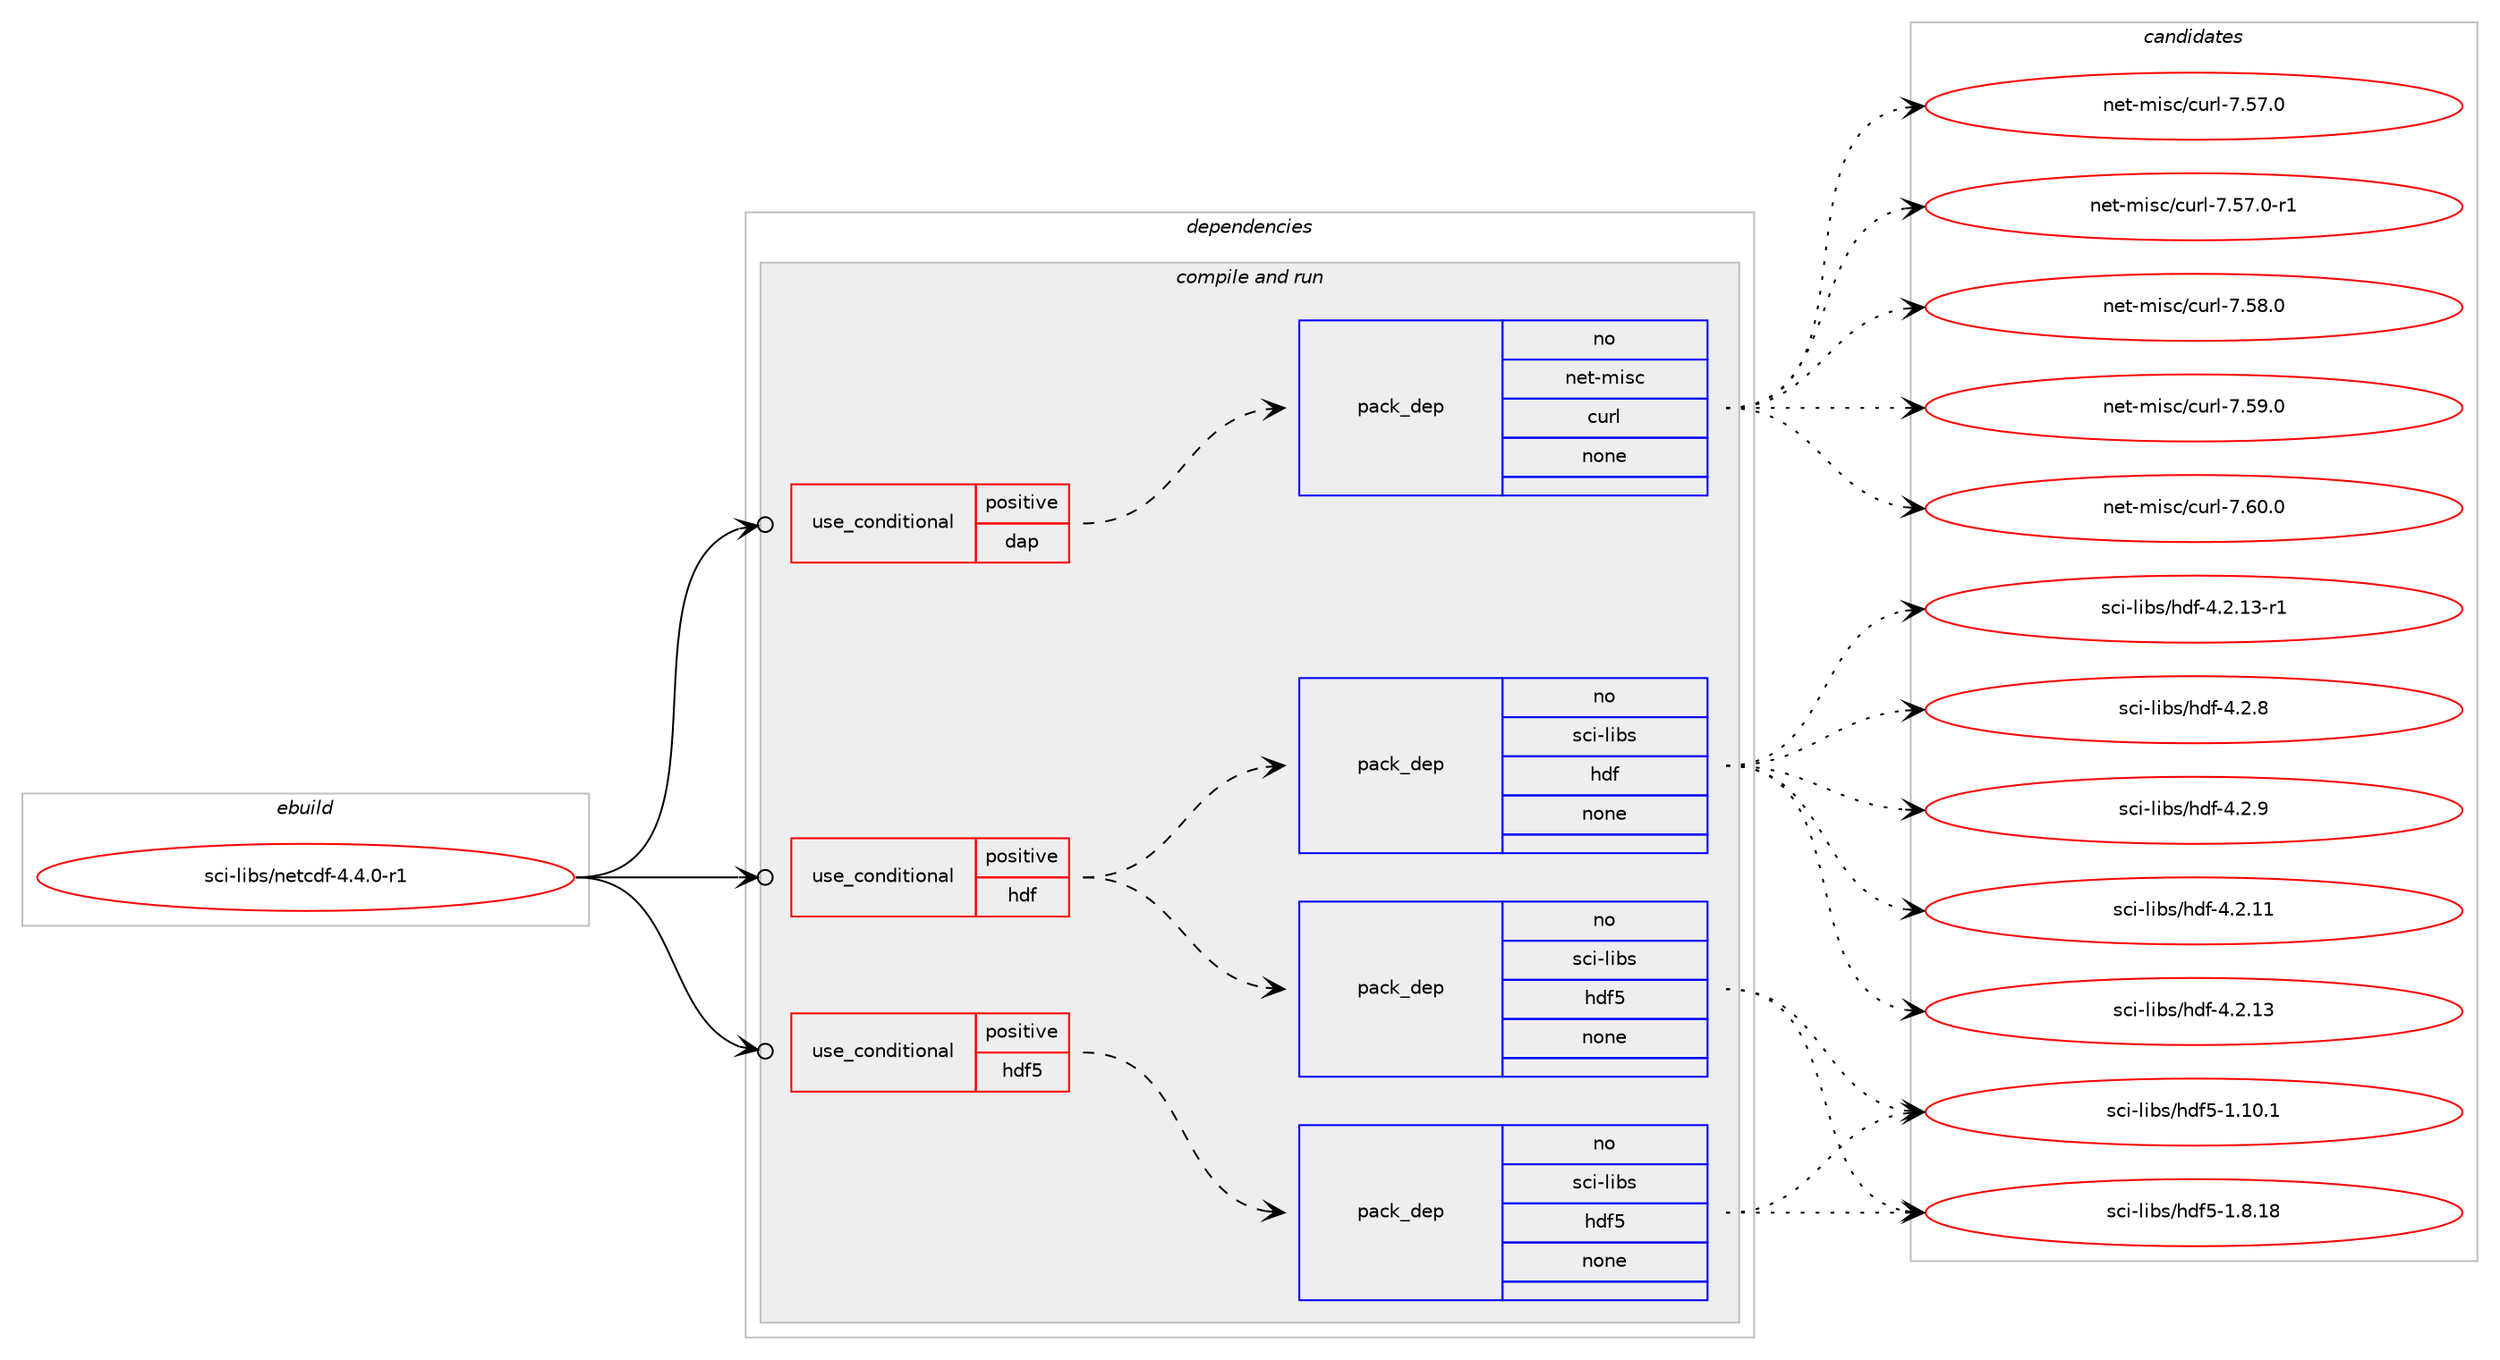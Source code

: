 digraph prolog {

# *************
# Graph options
# *************

newrank=true;
concentrate=true;
compound=true;
graph [rankdir=LR,fontname=Helvetica,fontsize=10,ranksep=1.5];#, ranksep=2.5, nodesep=0.2];
edge  [arrowhead=vee];
node  [fontname=Helvetica,fontsize=10];

# **********
# The ebuild
# **********

subgraph cluster_leftcol {
color=gray;
rank=same;
label=<<i>ebuild</i>>;
id [label="sci-libs/netcdf-4.4.0-r1", color=red, width=4, href="../sci-libs/netcdf-4.4.0-r1.svg"];
}

# ****************
# The dependencies
# ****************

subgraph cluster_midcol {
color=gray;
label=<<i>dependencies</i>>;
subgraph cluster_compile {
fillcolor="#eeeeee";
style=filled;
label=<<i>compile</i>>;
}
subgraph cluster_compileandrun {
fillcolor="#eeeeee";
style=filled;
label=<<i>compile and run</i>>;
subgraph cond792 {
dependency2614 [label=<<TABLE BORDER="0" CELLBORDER="1" CELLSPACING="0" CELLPADDING="4"><TR><TD ROWSPAN="3" CELLPADDING="10">use_conditional</TD></TR><TR><TD>positive</TD></TR><TR><TD>dap</TD></TR></TABLE>>, shape=none, color=red];
subgraph pack1791 {
dependency2615 [label=<<TABLE BORDER="0" CELLBORDER="1" CELLSPACING="0" CELLPADDING="4" WIDTH="220"><TR><TD ROWSPAN="6" CELLPADDING="30">pack_dep</TD></TR><TR><TD WIDTH="110">no</TD></TR><TR><TD>net-misc</TD></TR><TR><TD>curl</TD></TR><TR><TD>none</TD></TR><TR><TD></TD></TR></TABLE>>, shape=none, color=blue];
}
dependency2614:e -> dependency2615:w [weight=20,style="dashed",arrowhead="vee"];
}
id:e -> dependency2614:w [weight=20,style="solid",arrowhead="odotvee"];
subgraph cond793 {
dependency2616 [label=<<TABLE BORDER="0" CELLBORDER="1" CELLSPACING="0" CELLPADDING="4"><TR><TD ROWSPAN="3" CELLPADDING="10">use_conditional</TD></TR><TR><TD>positive</TD></TR><TR><TD>hdf</TD></TR></TABLE>>, shape=none, color=red];
subgraph pack1792 {
dependency2617 [label=<<TABLE BORDER="0" CELLBORDER="1" CELLSPACING="0" CELLPADDING="4" WIDTH="220"><TR><TD ROWSPAN="6" CELLPADDING="30">pack_dep</TD></TR><TR><TD WIDTH="110">no</TD></TR><TR><TD>sci-libs</TD></TR><TR><TD>hdf</TD></TR><TR><TD>none</TD></TR><TR><TD></TD></TR></TABLE>>, shape=none, color=blue];
}
dependency2616:e -> dependency2617:w [weight=20,style="dashed",arrowhead="vee"];
subgraph pack1793 {
dependency2618 [label=<<TABLE BORDER="0" CELLBORDER="1" CELLSPACING="0" CELLPADDING="4" WIDTH="220"><TR><TD ROWSPAN="6" CELLPADDING="30">pack_dep</TD></TR><TR><TD WIDTH="110">no</TD></TR><TR><TD>sci-libs</TD></TR><TR><TD>hdf5</TD></TR><TR><TD>none</TD></TR><TR><TD></TD></TR></TABLE>>, shape=none, color=blue];
}
dependency2616:e -> dependency2618:w [weight=20,style="dashed",arrowhead="vee"];
}
id:e -> dependency2616:w [weight=20,style="solid",arrowhead="odotvee"];
subgraph cond794 {
dependency2619 [label=<<TABLE BORDER="0" CELLBORDER="1" CELLSPACING="0" CELLPADDING="4"><TR><TD ROWSPAN="3" CELLPADDING="10">use_conditional</TD></TR><TR><TD>positive</TD></TR><TR><TD>hdf5</TD></TR></TABLE>>, shape=none, color=red];
subgraph pack1794 {
dependency2620 [label=<<TABLE BORDER="0" CELLBORDER="1" CELLSPACING="0" CELLPADDING="4" WIDTH="220"><TR><TD ROWSPAN="6" CELLPADDING="30">pack_dep</TD></TR><TR><TD WIDTH="110">no</TD></TR><TR><TD>sci-libs</TD></TR><TR><TD>hdf5</TD></TR><TR><TD>none</TD></TR><TR><TD></TD></TR></TABLE>>, shape=none, color=blue];
}
dependency2619:e -> dependency2620:w [weight=20,style="dashed",arrowhead="vee"];
}
id:e -> dependency2619:w [weight=20,style="solid",arrowhead="odotvee"];
}
subgraph cluster_run {
fillcolor="#eeeeee";
style=filled;
label=<<i>run</i>>;
}
}

# **************
# The candidates
# **************

subgraph cluster_choices {
rank=same;
color=gray;
label=<<i>candidates</i>>;

subgraph choice1791 {
color=black;
nodesep=1;
choice1101011164510910511599479911711410845554653554648 [label="net-misc/curl-7.57.0", color=red, width=4,href="../net-misc/curl-7.57.0.svg"];
choice11010111645109105115994799117114108455546535546484511449 [label="net-misc/curl-7.57.0-r1", color=red, width=4,href="../net-misc/curl-7.57.0-r1.svg"];
choice1101011164510910511599479911711410845554653564648 [label="net-misc/curl-7.58.0", color=red, width=4,href="../net-misc/curl-7.58.0.svg"];
choice1101011164510910511599479911711410845554653574648 [label="net-misc/curl-7.59.0", color=red, width=4,href="../net-misc/curl-7.59.0.svg"];
choice1101011164510910511599479911711410845554654484648 [label="net-misc/curl-7.60.0", color=red, width=4,href="../net-misc/curl-7.60.0.svg"];
dependency2615:e -> choice1101011164510910511599479911711410845554653554648:w [style=dotted,weight="100"];
dependency2615:e -> choice11010111645109105115994799117114108455546535546484511449:w [style=dotted,weight="100"];
dependency2615:e -> choice1101011164510910511599479911711410845554653564648:w [style=dotted,weight="100"];
dependency2615:e -> choice1101011164510910511599479911711410845554653574648:w [style=dotted,weight="100"];
dependency2615:e -> choice1101011164510910511599479911711410845554654484648:w [style=dotted,weight="100"];
}
subgraph choice1792 {
color=black;
nodesep=1;
choice1159910545108105981154710410010245524650464949 [label="sci-libs/hdf-4.2.11", color=red, width=4,href="../sci-libs/hdf-4.2.11.svg"];
choice1159910545108105981154710410010245524650464951 [label="sci-libs/hdf-4.2.13", color=red, width=4,href="../sci-libs/hdf-4.2.13.svg"];
choice11599105451081059811547104100102455246504649514511449 [label="sci-libs/hdf-4.2.13-r1", color=red, width=4,href="../sci-libs/hdf-4.2.13-r1.svg"];
choice11599105451081059811547104100102455246504656 [label="sci-libs/hdf-4.2.8", color=red, width=4,href="../sci-libs/hdf-4.2.8.svg"];
choice11599105451081059811547104100102455246504657 [label="sci-libs/hdf-4.2.9", color=red, width=4,href="../sci-libs/hdf-4.2.9.svg"];
dependency2617:e -> choice1159910545108105981154710410010245524650464949:w [style=dotted,weight="100"];
dependency2617:e -> choice1159910545108105981154710410010245524650464951:w [style=dotted,weight="100"];
dependency2617:e -> choice11599105451081059811547104100102455246504649514511449:w [style=dotted,weight="100"];
dependency2617:e -> choice11599105451081059811547104100102455246504656:w [style=dotted,weight="100"];
dependency2617:e -> choice11599105451081059811547104100102455246504657:w [style=dotted,weight="100"];
}
subgraph choice1793 {
color=black;
nodesep=1;
choice115991054510810598115471041001025345494649484649 [label="sci-libs/hdf5-1.10.1", color=red, width=4,href="../sci-libs/hdf5-1.10.1.svg"];
choice115991054510810598115471041001025345494656464956 [label="sci-libs/hdf5-1.8.18", color=red, width=4,href="../sci-libs/hdf5-1.8.18.svg"];
dependency2618:e -> choice115991054510810598115471041001025345494649484649:w [style=dotted,weight="100"];
dependency2618:e -> choice115991054510810598115471041001025345494656464956:w [style=dotted,weight="100"];
}
subgraph choice1794 {
color=black;
nodesep=1;
choice115991054510810598115471041001025345494649484649 [label="sci-libs/hdf5-1.10.1", color=red, width=4,href="../sci-libs/hdf5-1.10.1.svg"];
choice115991054510810598115471041001025345494656464956 [label="sci-libs/hdf5-1.8.18", color=red, width=4,href="../sci-libs/hdf5-1.8.18.svg"];
dependency2620:e -> choice115991054510810598115471041001025345494649484649:w [style=dotted,weight="100"];
dependency2620:e -> choice115991054510810598115471041001025345494656464956:w [style=dotted,weight="100"];
}
}

}

